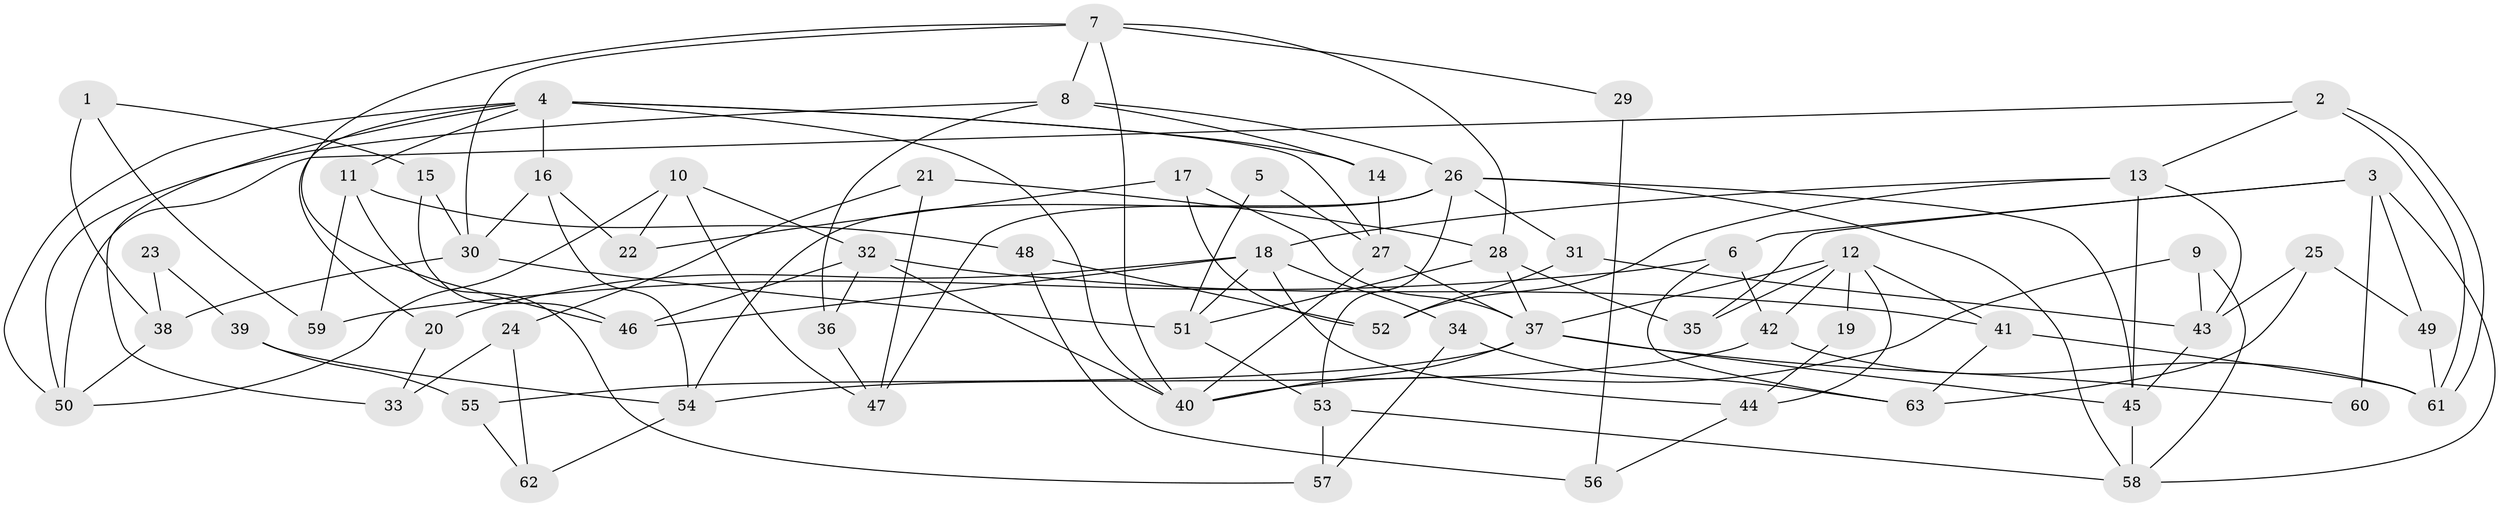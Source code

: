 // coarse degree distribution, {7: 0.2, 10: 0.08, 9: 0.04, 2: 0.04, 3: 0.28, 8: 0.08, 6: 0.12, 11: 0.04, 5: 0.08, 4: 0.04}
// Generated by graph-tools (version 1.1) at 2025/18/03/04/25 18:18:31]
// undirected, 63 vertices, 126 edges
graph export_dot {
graph [start="1"]
  node [color=gray90,style=filled];
  1;
  2;
  3;
  4;
  5;
  6;
  7;
  8;
  9;
  10;
  11;
  12;
  13;
  14;
  15;
  16;
  17;
  18;
  19;
  20;
  21;
  22;
  23;
  24;
  25;
  26;
  27;
  28;
  29;
  30;
  31;
  32;
  33;
  34;
  35;
  36;
  37;
  38;
  39;
  40;
  41;
  42;
  43;
  44;
  45;
  46;
  47;
  48;
  49;
  50;
  51;
  52;
  53;
  54;
  55;
  56;
  57;
  58;
  59;
  60;
  61;
  62;
  63;
  1 -- 38;
  1 -- 15;
  1 -- 59;
  2 -- 61;
  2 -- 61;
  2 -- 50;
  2 -- 13;
  3 -- 35;
  3 -- 58;
  3 -- 6;
  3 -- 49;
  3 -- 60;
  4 -- 16;
  4 -- 14;
  4 -- 11;
  4 -- 20;
  4 -- 27;
  4 -- 33;
  4 -- 40;
  4 -- 50;
  5 -- 51;
  5 -- 27;
  6 -- 63;
  6 -- 42;
  6 -- 59;
  7 -- 40;
  7 -- 8;
  7 -- 28;
  7 -- 29;
  7 -- 30;
  7 -- 46;
  8 -- 26;
  8 -- 50;
  8 -- 14;
  8 -- 36;
  9 -- 58;
  9 -- 40;
  9 -- 43;
  10 -- 22;
  10 -- 32;
  10 -- 47;
  10 -- 50;
  11 -- 59;
  11 -- 48;
  11 -- 57;
  12 -- 37;
  12 -- 41;
  12 -- 19;
  12 -- 35;
  12 -- 42;
  12 -- 44;
  13 -- 43;
  13 -- 18;
  13 -- 45;
  13 -- 52;
  14 -- 27;
  15 -- 46;
  15 -- 30;
  16 -- 30;
  16 -- 54;
  16 -- 22;
  17 -- 52;
  17 -- 37;
  17 -- 22;
  18 -- 51;
  18 -- 20;
  18 -- 34;
  18 -- 44;
  18 -- 46;
  19 -- 44;
  20 -- 33;
  21 -- 28;
  21 -- 47;
  21 -- 24;
  23 -- 38;
  23 -- 39;
  24 -- 33;
  24 -- 62;
  25 -- 43;
  25 -- 49;
  25 -- 63;
  26 -- 47;
  26 -- 45;
  26 -- 31;
  26 -- 53;
  26 -- 54;
  26 -- 58;
  27 -- 37;
  27 -- 40;
  28 -- 37;
  28 -- 35;
  28 -- 51;
  29 -- 56;
  30 -- 51;
  30 -- 38;
  31 -- 43;
  31 -- 52;
  32 -- 40;
  32 -- 46;
  32 -- 36;
  32 -- 41;
  34 -- 63;
  34 -- 57;
  36 -- 47;
  37 -- 45;
  37 -- 40;
  37 -- 55;
  37 -- 60;
  38 -- 50;
  39 -- 54;
  39 -- 55;
  41 -- 61;
  41 -- 63;
  42 -- 54;
  42 -- 61;
  43 -- 45;
  44 -- 56;
  45 -- 58;
  48 -- 52;
  48 -- 56;
  49 -- 61;
  51 -- 53;
  53 -- 57;
  53 -- 58;
  54 -- 62;
  55 -- 62;
}
